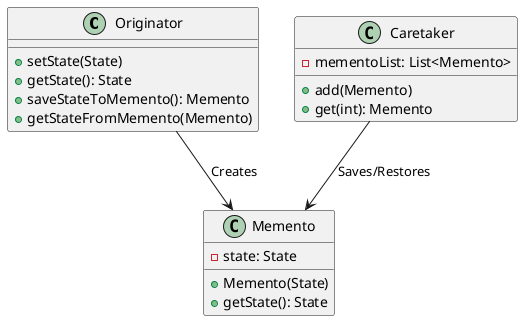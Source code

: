 @startuml
!define RECTANGLE class

RECTANGLE Originator {
    + setState(State)
    + getState(): State
    + saveStateToMemento(): Memento
    + getStateFromMemento(Memento)
}

RECTANGLE Memento {
    - state: State
    + Memento(State)
    + getState(): State
}

RECTANGLE Caretaker {
    - mementoList: List<Memento>
    + add(Memento)
    + get(int): Memento
}

Originator --> Memento: Creates
Caretaker --> Memento: Saves/Restores
@enduml

@startuml
!define ACTOR actor
!define RECTANGLE participant

ACTOR Client
RECTANGLE Originator
RECTANGLE Memento
RECTANGLE Caretaker

Client -> Originator: SetState(State #1)
Client -> Originator: SetState(State #2)
Client -> Originator: SaveStateToMemento()
Originator -> Memento: Create Memento(State #2)
Originator -> Caretaker: Add Memento

Client -> Originator: SetState(State #3)
Client -> Originator: SaveStateToMemento()
Originator -> Memento: Create Memento(State #3)
Originator -> Caretaker: Add Memento

Client -> Originator: SetState(State #4)
Client -> Caretaker: Get Memento(0)
Caretaker -> Memento: GetState()
Client -> Originator: GetStateFromMemento(Memento)

Client -> Caretaker: Get Memento(1)
Caretaker -> Memento: GetState()
Client -> Originator: GetStateFromMemento(Memento)

@enduml
